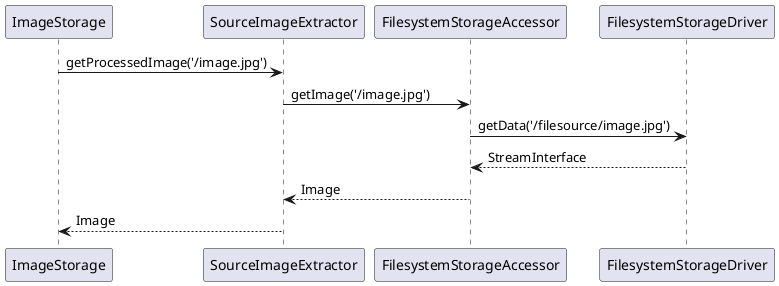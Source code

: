 @startuml

ImageStorage -> SourceImageExtractor: getProcessedImage('/image.jpg')
SourceImageExtractor -> FilesystemStorageAccessor: getImage('/image.jpg')
FilesystemStorageAccessor -> FilesystemStorageDriver: getData('/filesource/image.jpg')
FilesystemStorageAccessor <-- FilesystemStorageDriver: StreamInterface
SourceImageExtractor <-- FilesystemStorageAccessor: Image
ImageStorage <-- SourceImageExtractor: Image

@enduml
